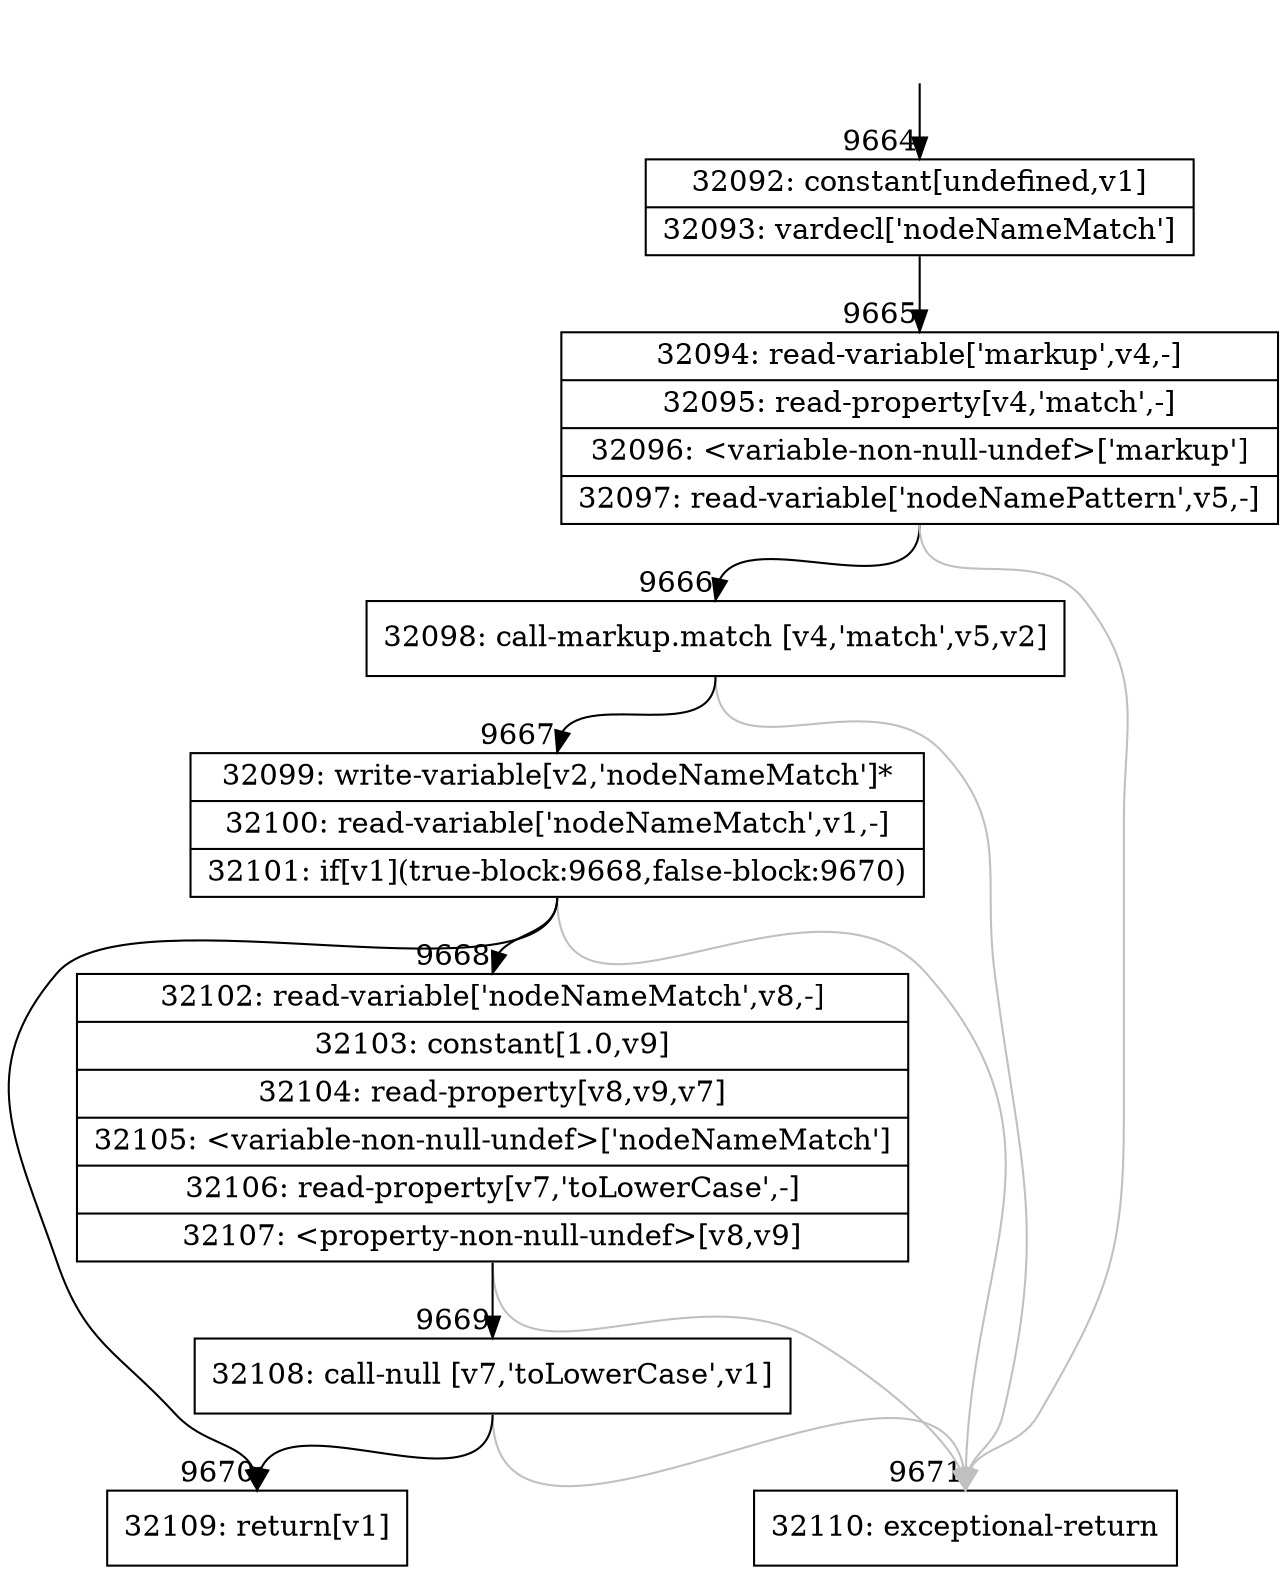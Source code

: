 digraph {
rankdir="TD"
BB_entry714[shape=none,label=""];
BB_entry714 -> BB9664 [tailport=s, headport=n, headlabel="    9664"]
BB9664 [shape=record label="{32092: constant[undefined,v1]|32093: vardecl['nodeNameMatch']}" ] 
BB9664 -> BB9665 [tailport=s, headport=n, headlabel="      9665"]
BB9665 [shape=record label="{32094: read-variable['markup',v4,-]|32095: read-property[v4,'match',-]|32096: \<variable-non-null-undef\>['markup']|32097: read-variable['nodeNamePattern',v5,-]}" ] 
BB9665 -> BB9666 [tailport=s, headport=n, headlabel="      9666"]
BB9665 -> BB9671 [tailport=s, headport=n, color=gray, headlabel="      9671"]
BB9666 [shape=record label="{32098: call-markup.match [v4,'match',v5,v2]}" ] 
BB9666 -> BB9667 [tailport=s, headport=n, headlabel="      9667"]
BB9666 -> BB9671 [tailport=s, headport=n, color=gray]
BB9667 [shape=record label="{32099: write-variable[v2,'nodeNameMatch']*|32100: read-variable['nodeNameMatch',v1,-]|32101: if[v1](true-block:9668,false-block:9670)}" ] 
BB9667 -> BB9670 [tailport=s, headport=n, headlabel="      9670"]
BB9667 -> BB9668 [tailport=s, headport=n, headlabel="      9668"]
BB9667 -> BB9671 [tailport=s, headport=n, color=gray]
BB9668 [shape=record label="{32102: read-variable['nodeNameMatch',v8,-]|32103: constant[1.0,v9]|32104: read-property[v8,v9,v7]|32105: \<variable-non-null-undef\>['nodeNameMatch']|32106: read-property[v7,'toLowerCase',-]|32107: \<property-non-null-undef\>[v8,v9]}" ] 
BB9668 -> BB9669 [tailport=s, headport=n, headlabel="      9669"]
BB9668 -> BB9671 [tailport=s, headport=n, color=gray]
BB9669 [shape=record label="{32108: call-null [v7,'toLowerCase',v1]}" ] 
BB9669 -> BB9670 [tailport=s, headport=n]
BB9669 -> BB9671 [tailport=s, headport=n, color=gray]
BB9670 [shape=record label="{32109: return[v1]}" ] 
BB9671 [shape=record label="{32110: exceptional-return}" ] 
//#$~ 17219
}
